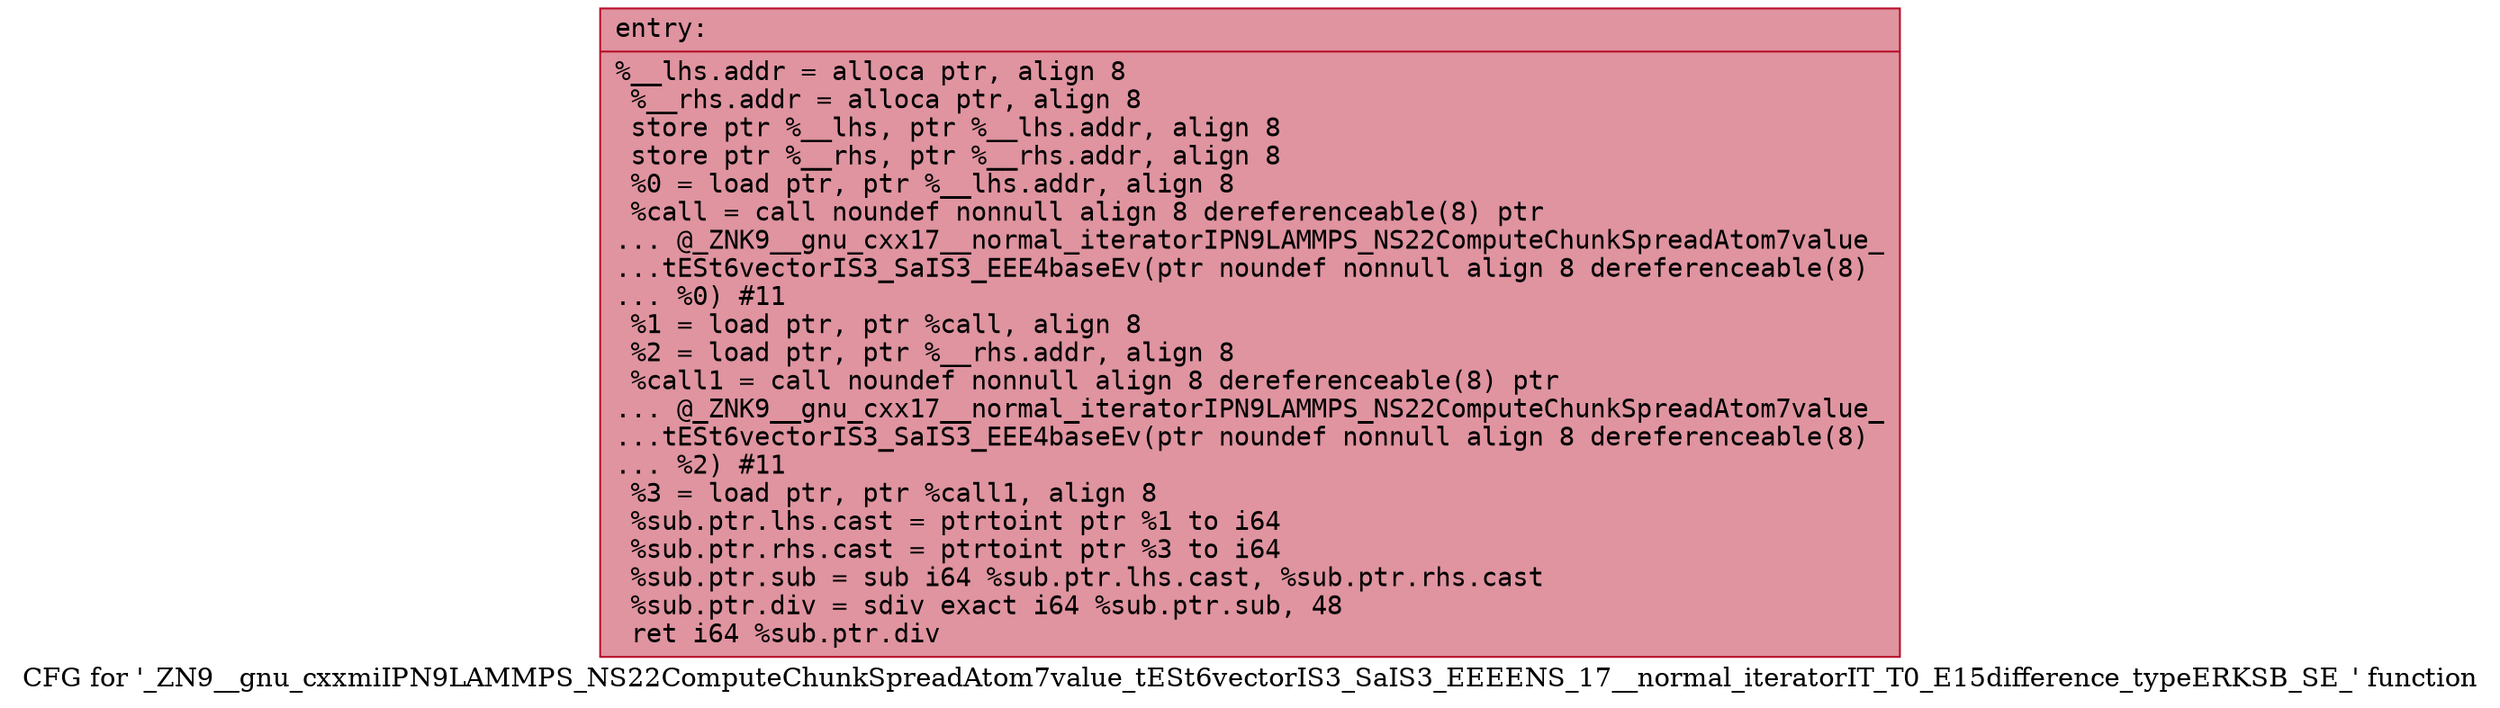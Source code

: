 digraph "CFG for '_ZN9__gnu_cxxmiIPN9LAMMPS_NS22ComputeChunkSpreadAtom7value_tESt6vectorIS3_SaIS3_EEEENS_17__normal_iteratorIT_T0_E15difference_typeERKSB_SE_' function" {
	label="CFG for '_ZN9__gnu_cxxmiIPN9LAMMPS_NS22ComputeChunkSpreadAtom7value_tESt6vectorIS3_SaIS3_EEEENS_17__normal_iteratorIT_T0_E15difference_typeERKSB_SE_' function";

	Node0x55a8964a5440 [shape=record,color="#b70d28ff", style=filled, fillcolor="#b70d2870" fontname="Courier",label="{entry:\l|  %__lhs.addr = alloca ptr, align 8\l  %__rhs.addr = alloca ptr, align 8\l  store ptr %__lhs, ptr %__lhs.addr, align 8\l  store ptr %__rhs, ptr %__rhs.addr, align 8\l  %0 = load ptr, ptr %__lhs.addr, align 8\l  %call = call noundef nonnull align 8 dereferenceable(8) ptr\l... @_ZNK9__gnu_cxx17__normal_iteratorIPN9LAMMPS_NS22ComputeChunkSpreadAtom7value_\l...tESt6vectorIS3_SaIS3_EEE4baseEv(ptr noundef nonnull align 8 dereferenceable(8)\l... %0) #11\l  %1 = load ptr, ptr %call, align 8\l  %2 = load ptr, ptr %__rhs.addr, align 8\l  %call1 = call noundef nonnull align 8 dereferenceable(8) ptr\l... @_ZNK9__gnu_cxx17__normal_iteratorIPN9LAMMPS_NS22ComputeChunkSpreadAtom7value_\l...tESt6vectorIS3_SaIS3_EEE4baseEv(ptr noundef nonnull align 8 dereferenceable(8)\l... %2) #11\l  %3 = load ptr, ptr %call1, align 8\l  %sub.ptr.lhs.cast = ptrtoint ptr %1 to i64\l  %sub.ptr.rhs.cast = ptrtoint ptr %3 to i64\l  %sub.ptr.sub = sub i64 %sub.ptr.lhs.cast, %sub.ptr.rhs.cast\l  %sub.ptr.div = sdiv exact i64 %sub.ptr.sub, 48\l  ret i64 %sub.ptr.div\l}"];
}
